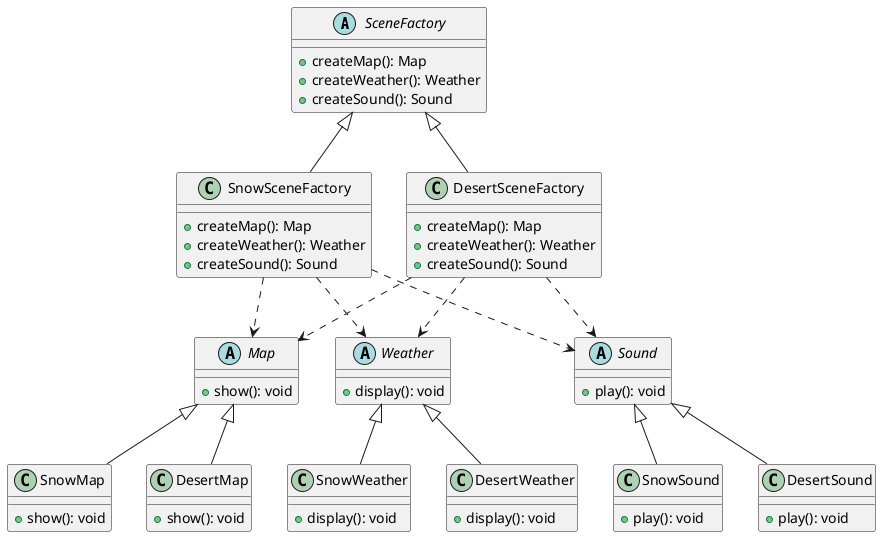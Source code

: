 @startuml

abstract class SceneFactory {
    +createMap(): Map
    +createWeather(): Weather
    +createSound(): Sound
}

class SnowSceneFactory extends SceneFactory {
    +createMap(): Map
    +createWeather(): Weather
    +createSound(): Sound
}

class DesertSceneFactory extends SceneFactory {
    +createMap(): Map
    +createWeather(): Weather
    +createSound(): Sound
}

abstract class Map {
    +show(): void
}

class SnowMap extends Map {
    +show(): void
}

class DesertMap extends Map {
    +show(): void
}

abstract class Weather {
    +display(): void
}

class SnowWeather extends Weather {
    +display(): void
}

class DesertWeather extends Weather {
    +display(): void
}

abstract class Sound {
    +play(): void
}

class SnowSound extends Sound {
    +play(): void
}

class DesertSound extends Sound {
    +play(): void
}

SnowSceneFactory ..> Map
SnowSceneFactory ..> Weather
SnowSceneFactory ..> Sound
DesertSceneFactory ..> Map
DesertSceneFactory ..> Weather
DesertSceneFactory ..> Sound

@enduml
